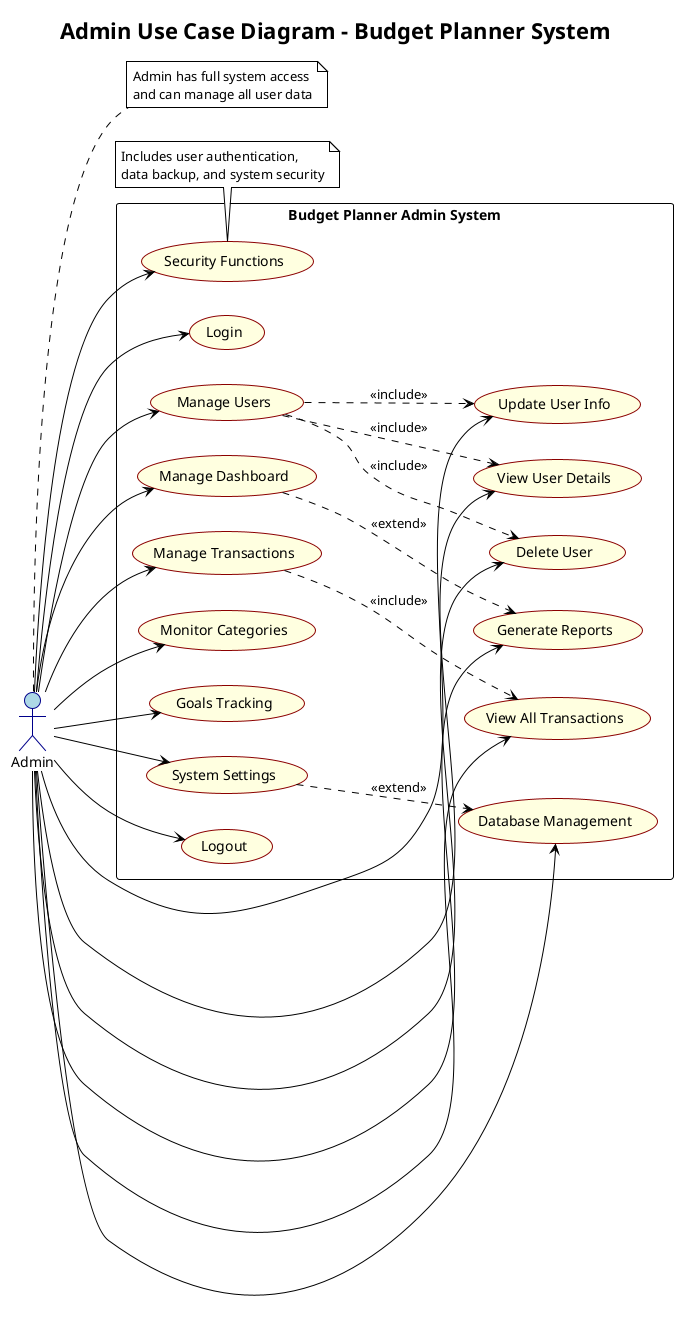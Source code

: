 @startuml Admin Use Case Diagram - Budget Planner

!theme plain
skinparam backgroundColor white
skinparam actor {
    BackgroundColor lightblue
    BorderColor darkblue
}
skinparam usecase {
    BackgroundColor lightyellow
    BorderColor darkred
}

title Admin Use Case Diagram - Budget Planner System

left to right direction

actor "Admin" as admin

rectangle "Budget Planner Admin System" {
    usecase "Login" as UC1
    usecase "Manage Dashboard" as UC2
    usecase "Manage Users" as UC3
    usecase "View User Details" as UC4
    usecase "Update User Info" as UC5
    usecase "Delete User" as UC6
    usecase "Manage Transactions" as UC7
    usecase "View All Transactions" as UC8
    usecase "Monitor Categories" as UC9
    usecase "Goals Tracking" as UC10
    usecase "System Settings" as UC11
    usecase "Security Functions" as UC12
    usecase "Generate Reports" as UC13
    usecase "Database Management" as UC14
    usecase "Logout" as UC15
}

' Admin connections
admin --> UC1
admin --> UC2
admin --> UC3
admin --> UC4
admin --> UC5
admin --> UC6
admin --> UC7
admin --> UC8
admin --> UC9
admin --> UC10
admin --> UC11
admin --> UC12
admin --> UC13
admin --> UC14
admin --> UC15

' Include relationships
UC3 ..> UC4 : <<include>>
UC3 ..> UC5 : <<include>>
UC3 ..> UC6 : <<include>>
UC7 ..> UC8 : <<include>>

' Extend relationships
UC2 ..> UC13 : <<extend>>
UC11 ..> UC14 : <<extend>>

note right of admin
  Admin has full system access
  and can manage all user data
end note

note bottom of UC12
  Includes user authentication,
  data backup, and system security
end note

@enduml
